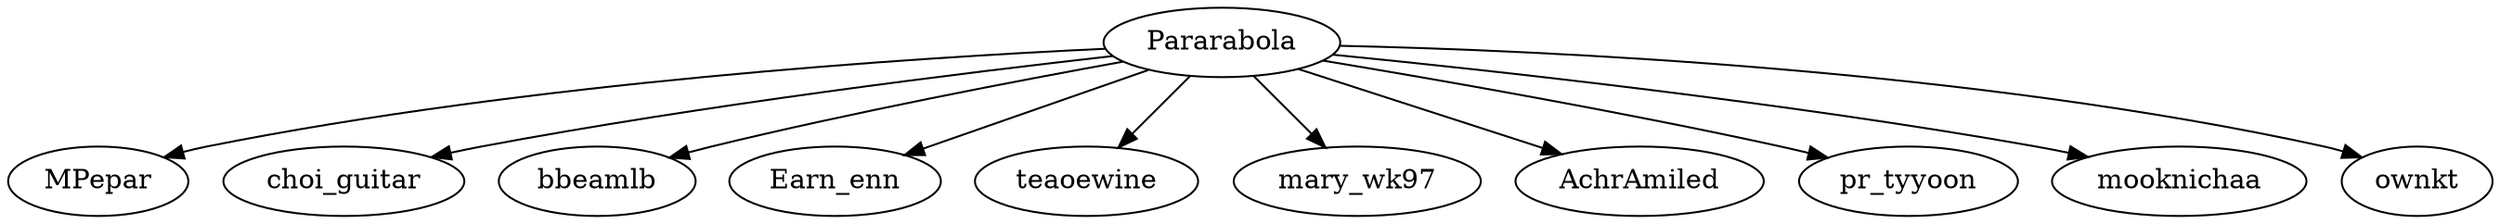 strict digraph {
"Pararabola" -> "MPepar"
"Pararabola" -> "choi_guitar"
"Pararabola" -> "bbeamlb"
"Pararabola" -> "Earn_enn"
"Pararabola" -> "teaoewine"
"Pararabola" -> "mary_wk97"
"Pararabola" -> "AchrAmiled"
"Pararabola" -> "pr_tyyoon"
"Pararabola" -> "mooknichaa"
"Pararabola" -> "ownkt"
}